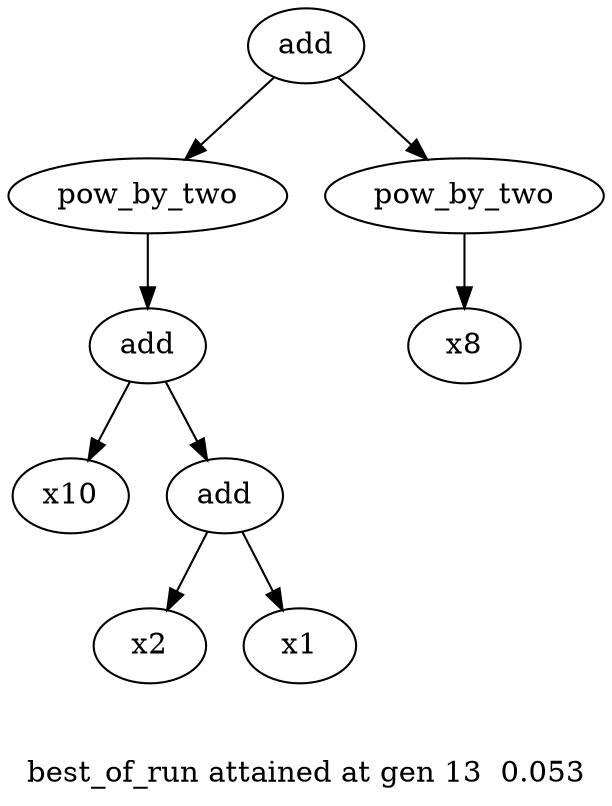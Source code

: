 digraph {
	graph [label="

best_of_run attained at gen 13  0.053"]
	0 [label=add]
	0 -> 1
	1 [label=pow_by_two]
	1 -> 2
	2 [label=add]
	2 -> 3
	3 [label=x10]
	2 -> 4
	4 [label=add]
	4 -> 5
	5 [label=x2]
	4 -> 6
	6 [label=x1]
	0 -> 7
	7 [label=pow_by_two]
	7 -> 8
	8 [label=x8]
}
